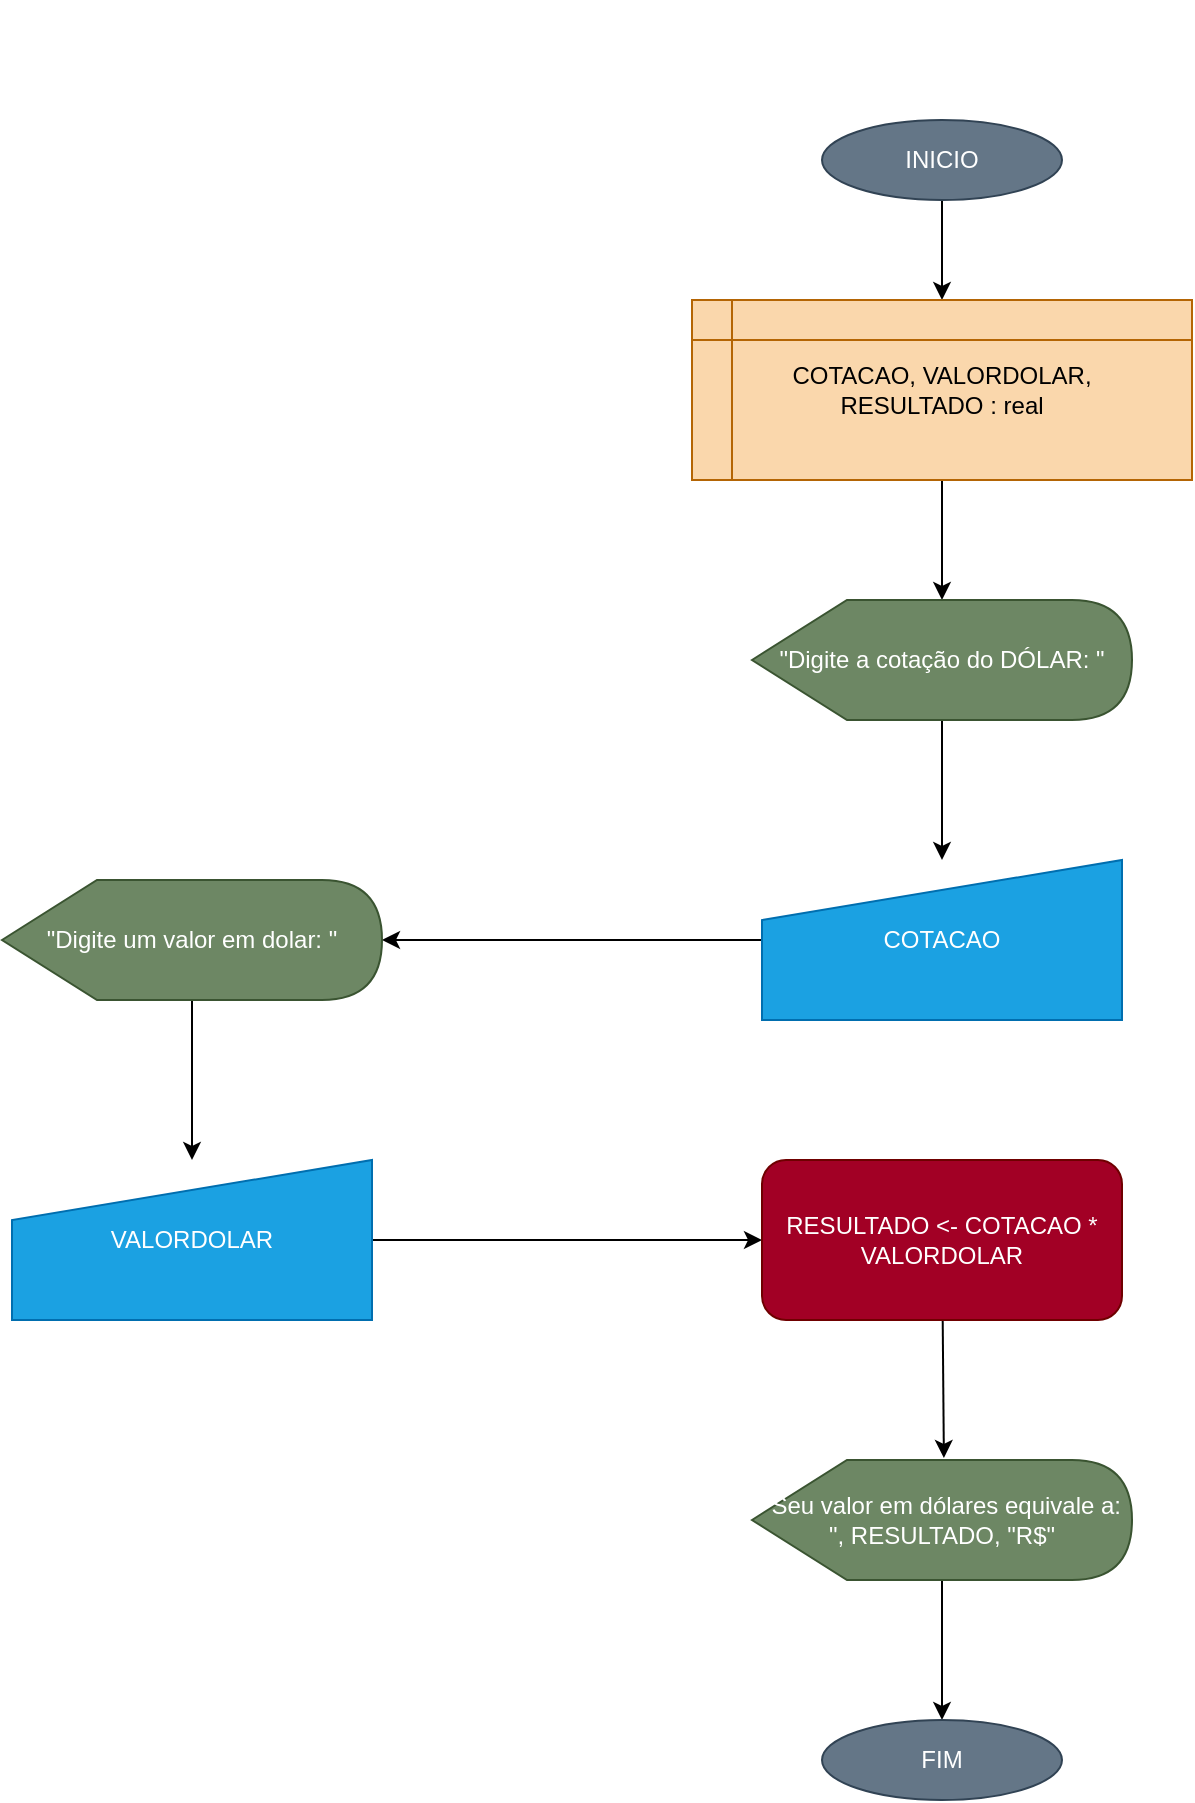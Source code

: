<mxfile>
    <diagram id="2BSQcSOHOLWlaxMQv45C" name="Page-1">
        <mxGraphModel dx="1076" dy="1038" grid="1" gridSize="10" guides="1" tooltips="1" connect="1" arrows="1" fold="1" page="1" pageScale="1" pageWidth="850" pageHeight="1100" math="0" shadow="0">
            <root>
                <mxCell id="0"/>
                <mxCell id="1" parent="0"/>
                <mxCell id="foU1-u0-Jj9WsuFKGYt7-7" value="&lt;h1 style=&quot;text-align: center;&quot;&gt;&lt;span style=&quot;font-family: Roboto, Arial, sans-serif; font-size: 14px; font-weight: 400; letter-spacing: 0.2px;&quot;&gt;Construa um diagrama de blocos que&lt;/span&gt;&lt;br&gt;&lt;/h1&gt;&lt;p&gt;&lt;span style=&quot;font-family: Roboto, Arial, sans-serif; font-size: 14px; letter-spacing: 0.2px;&quot;&gt;• Leia a cotação do dólar&lt;/span&gt;&lt;br style=&quot;-webkit-tap-highlight-color: transparent; font-family: Roboto, Arial, sans-serif; font-size: 14px; letter-spacing: 0.2px;&quot;&gt;&lt;span style=&quot;font-family: Roboto, Arial, sans-serif; font-size: 14px; letter-spacing: 0.2px;&quot;&gt;• Leia um valor em dólares&lt;/span&gt;&lt;br style=&quot;-webkit-tap-highlight-color: transparent; font-family: Roboto, Arial, sans-serif; font-size: 14px; letter-spacing: 0.2px;&quot;&gt;&lt;span style=&quot;font-family: Roboto, Arial, sans-serif; font-size: 14px; letter-spacing: 0.2px;&quot;&gt;• Converta esse valor para Real&lt;/span&gt;&lt;br style=&quot;-webkit-tap-highlight-color: transparent; font-family: Roboto, Arial, sans-serif; font-size: 14px; letter-spacing: 0.2px;&quot;&gt;&lt;span style=&quot;font-family: Roboto, Arial, sans-serif; font-size: 14px; letter-spacing: 0.2px;&quot;&gt;• Mostre o resultado&lt;/span&gt;&lt;br&gt;&lt;/p&gt;" style="text;html=1;strokeColor=none;fillColor=none;spacing=5;spacingTop=-20;whiteSpace=wrap;overflow=hidden;rounded=0;fontColor=#FFFFFF;" vertex="1" parent="1">
                    <mxGeometry x="40" y="30" width="190" height="170" as="geometry"/>
                </mxCell>
                <mxCell id="foU1-u0-Jj9WsuFKGYt7-11" style="edgeStyle=none;html=1;entryX=0.5;entryY=0;entryDx=0;entryDy=0;fontColor=#FFFFFF;" edge="1" parent="1" source="foU1-u0-Jj9WsuFKGYt7-8" target="foU1-u0-Jj9WsuFKGYt7-9">
                    <mxGeometry relative="1" as="geometry"/>
                </mxCell>
                <mxCell id="foU1-u0-Jj9WsuFKGYt7-8" value="INICIO" style="ellipse;whiteSpace=wrap;html=1;fillColor=#647687;strokeColor=#314354;fontColor=#ffffff;" vertex="1" parent="1">
                    <mxGeometry x="440" y="80" width="120" height="40" as="geometry"/>
                </mxCell>
                <mxCell id="foU1-u0-Jj9WsuFKGYt7-12" style="edgeStyle=none;html=1;fontColor=#FFFFFF;" edge="1" parent="1" source="foU1-u0-Jj9WsuFKGYt7-9" target="foU1-u0-Jj9WsuFKGYt7-10">
                    <mxGeometry relative="1" as="geometry"/>
                </mxCell>
                <mxCell id="foU1-u0-Jj9WsuFKGYt7-9" value="COTACAO, VALORDOLAR,&lt;br&gt;RESULTADO : real" style="shape=internalStorage;whiteSpace=wrap;html=1;backgroundOutline=1;align=center;fillColor=#fad7ac;strokeColor=#b46504;fontColor=#000000;" vertex="1" parent="1">
                    <mxGeometry x="375" y="170" width="250" height="90" as="geometry"/>
                </mxCell>
                <mxCell id="foU1-u0-Jj9WsuFKGYt7-14" style="edgeStyle=none;html=1;fontColor=#FFFFFF;entryX=0.5;entryY=0;entryDx=0;entryDy=0;" edge="1" parent="1" source="foU1-u0-Jj9WsuFKGYt7-10" target="foU1-u0-Jj9WsuFKGYt7-13">
                    <mxGeometry relative="1" as="geometry">
                        <mxPoint x="500" y="460" as="targetPoint"/>
                    </mxGeometry>
                </mxCell>
                <mxCell id="foU1-u0-Jj9WsuFKGYt7-10" value="&quot;Digite a cotação do DÓLAR: &quot;" style="shape=display;whiteSpace=wrap;html=1;fontColor=#ffffff;fillColor=#6d8764;strokeColor=#3A5431;" vertex="1" parent="1">
                    <mxGeometry x="405" y="320" width="190" height="60" as="geometry"/>
                </mxCell>
                <mxCell id="foU1-u0-Jj9WsuFKGYt7-17" style="edgeStyle=none;html=1;entryX=1;entryY=0.5;entryDx=0;entryDy=0;entryPerimeter=0;fontColor=#FFFFFF;" edge="1" parent="1" source="foU1-u0-Jj9WsuFKGYt7-13" target="foU1-u0-Jj9WsuFKGYt7-16">
                    <mxGeometry relative="1" as="geometry"/>
                </mxCell>
                <mxCell id="foU1-u0-Jj9WsuFKGYt7-13" value="COTACAO" style="shape=manualInput;whiteSpace=wrap;html=1;fontColor=#ffffff;fillColor=#1ba1e2;strokeColor=#006EAF;" vertex="1" parent="1">
                    <mxGeometry x="410" y="450" width="180" height="80" as="geometry"/>
                </mxCell>
                <mxCell id="foU1-u0-Jj9WsuFKGYt7-19" style="edgeStyle=none;html=1;entryX=0.5;entryY=0;entryDx=0;entryDy=0;fontColor=#FFFFFF;" edge="1" parent="1" source="foU1-u0-Jj9WsuFKGYt7-16" target="foU1-u0-Jj9WsuFKGYt7-18">
                    <mxGeometry relative="1" as="geometry"/>
                </mxCell>
                <mxCell id="foU1-u0-Jj9WsuFKGYt7-16" value="&quot;Digite um valor em dolar: &quot;" style="shape=display;whiteSpace=wrap;html=1;fontColor=#ffffff;fillColor=#6d8764;strokeColor=#3A5431;" vertex="1" parent="1">
                    <mxGeometry x="30" y="460" width="190" height="60" as="geometry"/>
                </mxCell>
                <mxCell id="foU1-u0-Jj9WsuFKGYt7-21" style="edgeStyle=none;html=1;entryX=0;entryY=0.5;entryDx=0;entryDy=0;fontColor=#FFFFFF;" edge="1" parent="1" source="foU1-u0-Jj9WsuFKGYt7-18" target="foU1-u0-Jj9WsuFKGYt7-20">
                    <mxGeometry relative="1" as="geometry"/>
                </mxCell>
                <mxCell id="foU1-u0-Jj9WsuFKGYt7-18" value="VALORDOLAR" style="shape=manualInput;whiteSpace=wrap;html=1;fontColor=#ffffff;fillColor=#1ba1e2;strokeColor=#006EAF;" vertex="1" parent="1">
                    <mxGeometry x="35" y="600" width="180" height="80" as="geometry"/>
                </mxCell>
                <mxCell id="foU1-u0-Jj9WsuFKGYt7-23" style="edgeStyle=none;html=1;entryX=0.505;entryY=-0.017;entryDx=0;entryDy=0;entryPerimeter=0;fontColor=#FFFFFF;" edge="1" parent="1" source="foU1-u0-Jj9WsuFKGYt7-20" target="foU1-u0-Jj9WsuFKGYt7-22">
                    <mxGeometry relative="1" as="geometry"/>
                </mxCell>
                <mxCell id="foU1-u0-Jj9WsuFKGYt7-20" value="RESULTADO &amp;lt;- COTACAO * VALORDOLAR" style="rounded=1;whiteSpace=wrap;html=1;fontColor=#ffffff;fillColor=#a20025;strokeColor=#6F0000;" vertex="1" parent="1">
                    <mxGeometry x="410" y="600" width="180" height="80" as="geometry"/>
                </mxCell>
                <mxCell id="foU1-u0-Jj9WsuFKGYt7-25" style="edgeStyle=none;html=1;entryX=0.5;entryY=0;entryDx=0;entryDy=0;fontColor=#FFFFFF;" edge="1" parent="1" source="foU1-u0-Jj9WsuFKGYt7-22" target="foU1-u0-Jj9WsuFKGYt7-24">
                    <mxGeometry relative="1" as="geometry"/>
                </mxCell>
                <mxCell id="foU1-u0-Jj9WsuFKGYt7-22" value="&quot;Seu valor em dólares equivale a: &quot;, RESULTADO, &quot;R$&quot;&lt;br&gt;" style="shape=display;whiteSpace=wrap;html=1;fontColor=#ffffff;fillColor=#6d8764;strokeColor=#3A5431;" vertex="1" parent="1">
                    <mxGeometry x="405" y="750" width="190" height="60" as="geometry"/>
                </mxCell>
                <mxCell id="foU1-u0-Jj9WsuFKGYt7-24" value="FIM" style="ellipse;whiteSpace=wrap;html=1;fontColor=#ffffff;fillColor=#647687;strokeColor=#314354;" vertex="1" parent="1">
                    <mxGeometry x="440" y="880" width="120" height="40" as="geometry"/>
                </mxCell>
            </root>
        </mxGraphModel>
    </diagram>
</mxfile>